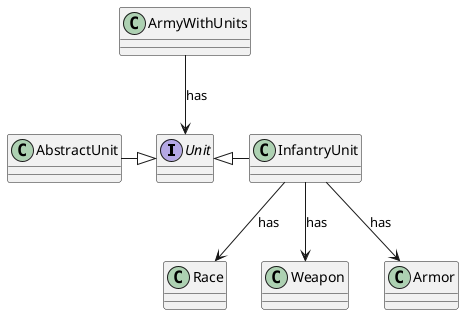 @startuml
interface Unit

ArmyWithUnits --> Unit : has

Unit <|-left- AbstractUnit
Unit <|-right- InfantryUnit

InfantryUnit --> Race : has
InfantryUnit --> Weapon : has
InfantryUnit --> Armor : has
@enduml
